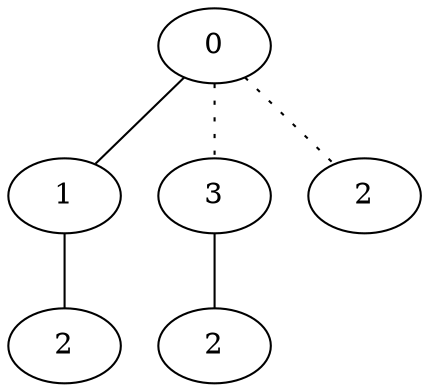 graph {
a0[label=0];
a1[label=1];
a2[label=2];
a3[label=3];
a4[label=2];
a5[label=2];
a0 -- a1;
a0 -- a3 [style=dotted];
a0 -- a5 [style=dotted];
a1 -- a2;
a3 -- a4;
}
